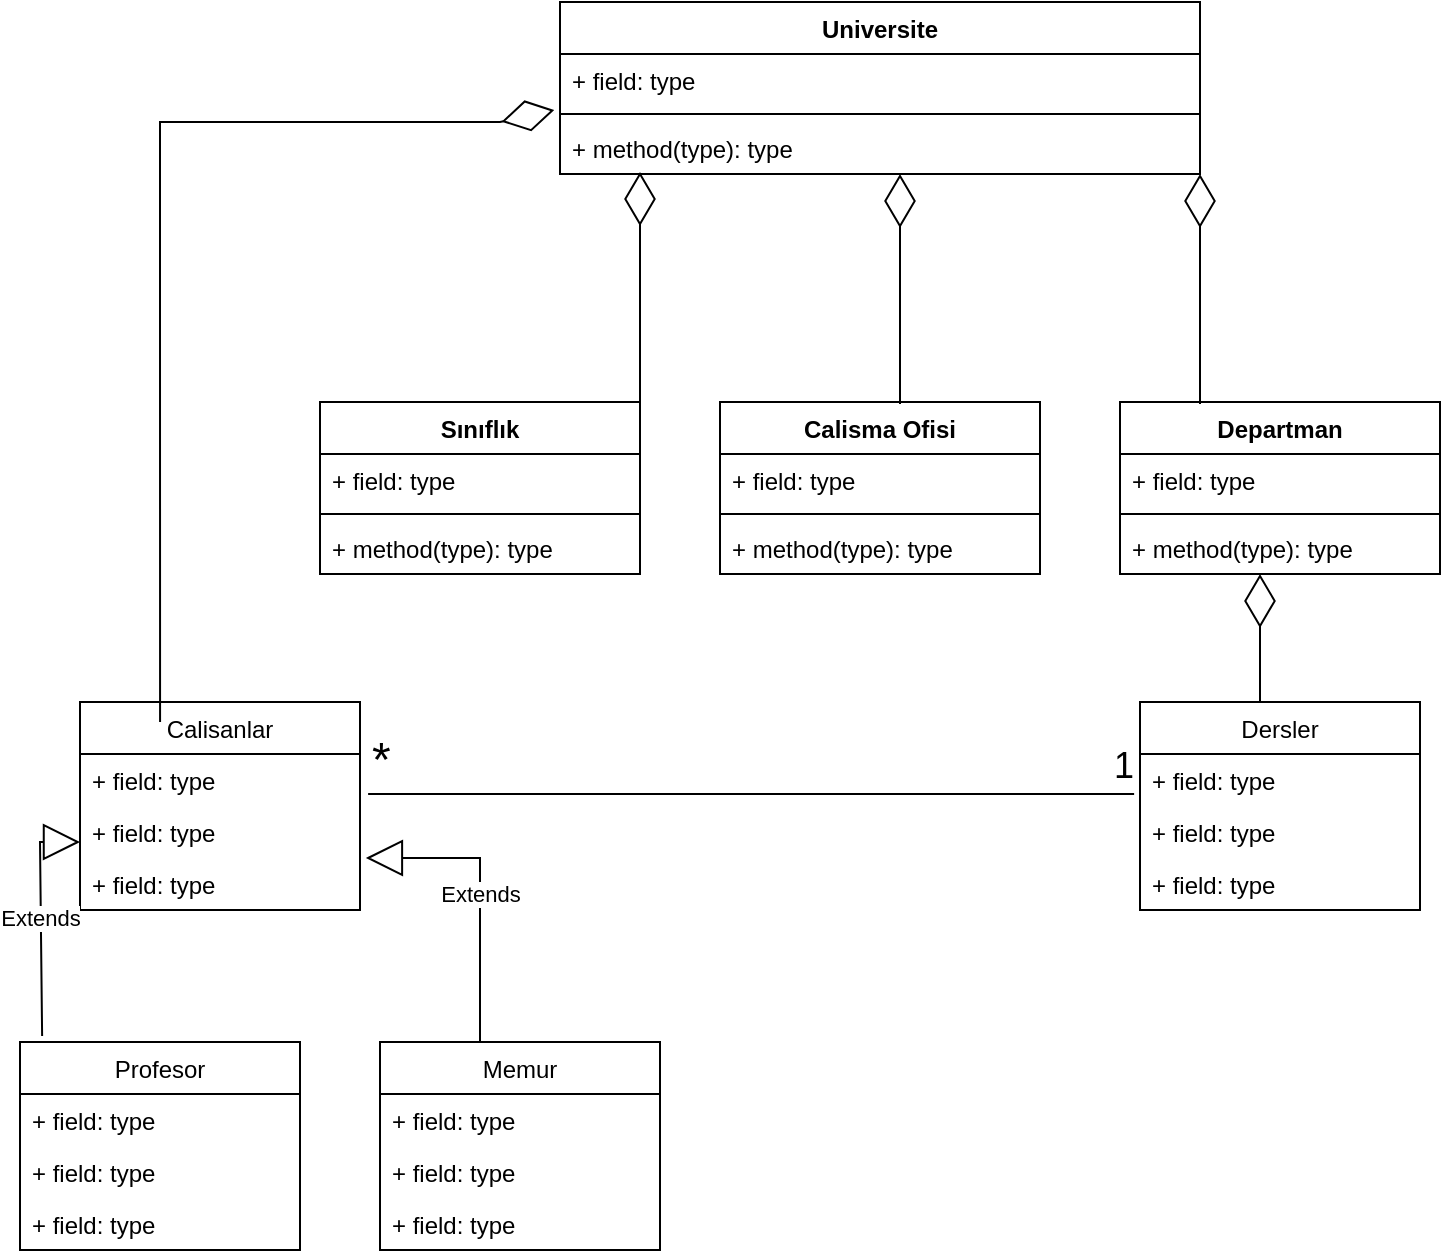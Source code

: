 <mxfile version="20.8.23" type="device"><diagram name="Sayfa -1" id="TlxL0wO684MXee5KiigB"><mxGraphModel dx="1434" dy="796" grid="1" gridSize="10" guides="1" tooltips="1" connect="1" arrows="1" fold="1" page="1" pageScale="1" pageWidth="827" pageHeight="1169" math="0" shadow="0"><root><mxCell id="0"/><mxCell id="1" parent="0"/><mxCell id="MnLz7aEyLj7ZoXJwojY3-1" value="Universite" style="swimlane;fontStyle=1;align=center;verticalAlign=top;childLayout=stackLayout;horizontal=1;startSize=26;horizontalStack=0;resizeParent=1;resizeParentMax=0;resizeLast=0;collapsible=1;marginBottom=0;" vertex="1" parent="1"><mxGeometry x="280" y="60" width="320" height="86" as="geometry"/></mxCell><mxCell id="MnLz7aEyLj7ZoXJwojY3-2" value="+ field: type" style="text;strokeColor=none;fillColor=none;align=left;verticalAlign=top;spacingLeft=4;spacingRight=4;overflow=hidden;rotatable=0;points=[[0,0.5],[1,0.5]];portConstraint=eastwest;" vertex="1" parent="MnLz7aEyLj7ZoXJwojY3-1"><mxGeometry y="26" width="320" height="26" as="geometry"/></mxCell><mxCell id="MnLz7aEyLj7ZoXJwojY3-3" value="" style="line;strokeWidth=1;fillColor=none;align=left;verticalAlign=middle;spacingTop=-1;spacingLeft=3;spacingRight=3;rotatable=0;labelPosition=right;points=[];portConstraint=eastwest;strokeColor=inherit;" vertex="1" parent="MnLz7aEyLj7ZoXJwojY3-1"><mxGeometry y="52" width="320" height="8" as="geometry"/></mxCell><mxCell id="MnLz7aEyLj7ZoXJwojY3-4" value="+ method(type): type" style="text;strokeColor=none;fillColor=none;align=left;verticalAlign=top;spacingLeft=4;spacingRight=4;overflow=hidden;rotatable=0;points=[[0,0.5],[1,0.5]];portConstraint=eastwest;" vertex="1" parent="MnLz7aEyLj7ZoXJwojY3-1"><mxGeometry y="60" width="320" height="26" as="geometry"/></mxCell><mxCell id="MnLz7aEyLj7ZoXJwojY3-33" value="" style="endArrow=diamondThin;endFill=0;endSize=24;html=1;rounded=0;exitX=1;exitY=0;exitDx=0;exitDy=0;" edge="1" parent="MnLz7aEyLj7ZoXJwojY3-1" source="MnLz7aEyLj7ZoXJwojY3-13"><mxGeometry width="160" relative="1" as="geometry"><mxPoint x="-120" y="85" as="sourcePoint"/><mxPoint x="40" y="85" as="targetPoint"/></mxGeometry></mxCell><mxCell id="MnLz7aEyLj7ZoXJwojY3-13" value="Sınıflık" style="swimlane;fontStyle=1;align=center;verticalAlign=top;childLayout=stackLayout;horizontal=1;startSize=26;horizontalStack=0;resizeParent=1;resizeParentMax=0;resizeLast=0;collapsible=1;marginBottom=0;" vertex="1" parent="1"><mxGeometry x="160" y="260" width="160" height="86" as="geometry"/></mxCell><mxCell id="MnLz7aEyLj7ZoXJwojY3-14" value="+ field: type" style="text;strokeColor=none;fillColor=none;align=left;verticalAlign=top;spacingLeft=4;spacingRight=4;overflow=hidden;rotatable=0;points=[[0,0.5],[1,0.5]];portConstraint=eastwest;" vertex="1" parent="MnLz7aEyLj7ZoXJwojY3-13"><mxGeometry y="26" width="160" height="26" as="geometry"/></mxCell><mxCell id="MnLz7aEyLj7ZoXJwojY3-15" value="" style="line;strokeWidth=1;fillColor=none;align=left;verticalAlign=middle;spacingTop=-1;spacingLeft=3;spacingRight=3;rotatable=0;labelPosition=right;points=[];portConstraint=eastwest;strokeColor=inherit;" vertex="1" parent="MnLz7aEyLj7ZoXJwojY3-13"><mxGeometry y="52" width="160" height="8" as="geometry"/></mxCell><mxCell id="MnLz7aEyLj7ZoXJwojY3-16" value="+ method(type): type" style="text;strokeColor=none;fillColor=none;align=left;verticalAlign=top;spacingLeft=4;spacingRight=4;overflow=hidden;rotatable=0;points=[[0,0.5],[1,0.5]];portConstraint=eastwest;" vertex="1" parent="MnLz7aEyLj7ZoXJwojY3-13"><mxGeometry y="60" width="160" height="26" as="geometry"/></mxCell><mxCell id="MnLz7aEyLj7ZoXJwojY3-25" value="Calisma Ofisi" style="swimlane;fontStyle=1;align=center;verticalAlign=top;childLayout=stackLayout;horizontal=1;startSize=26;horizontalStack=0;resizeParent=1;resizeParentMax=0;resizeLast=0;collapsible=1;marginBottom=0;" vertex="1" parent="1"><mxGeometry x="360" y="260" width="160" height="86" as="geometry"/></mxCell><mxCell id="MnLz7aEyLj7ZoXJwojY3-26" value="+ field: type" style="text;strokeColor=none;fillColor=none;align=left;verticalAlign=top;spacingLeft=4;spacingRight=4;overflow=hidden;rotatable=0;points=[[0,0.5],[1,0.5]];portConstraint=eastwest;" vertex="1" parent="MnLz7aEyLj7ZoXJwojY3-25"><mxGeometry y="26" width="160" height="26" as="geometry"/></mxCell><mxCell id="MnLz7aEyLj7ZoXJwojY3-27" value="" style="line;strokeWidth=1;fillColor=none;align=left;verticalAlign=middle;spacingTop=-1;spacingLeft=3;spacingRight=3;rotatable=0;labelPosition=right;points=[];portConstraint=eastwest;strokeColor=inherit;" vertex="1" parent="MnLz7aEyLj7ZoXJwojY3-25"><mxGeometry y="52" width="160" height="8" as="geometry"/></mxCell><mxCell id="MnLz7aEyLj7ZoXJwojY3-28" value="+ method(type): type" style="text;strokeColor=none;fillColor=none;align=left;verticalAlign=top;spacingLeft=4;spacingRight=4;overflow=hidden;rotatable=0;points=[[0,0.5],[1,0.5]];portConstraint=eastwest;" vertex="1" parent="MnLz7aEyLj7ZoXJwojY3-25"><mxGeometry y="60" width="160" height="26" as="geometry"/></mxCell><mxCell id="MnLz7aEyLj7ZoXJwojY3-29" value="Departman" style="swimlane;fontStyle=1;align=center;verticalAlign=top;childLayout=stackLayout;horizontal=1;startSize=26;horizontalStack=0;resizeParent=1;resizeParentMax=0;resizeLast=0;collapsible=1;marginBottom=0;" vertex="1" parent="1"><mxGeometry x="560" y="260" width="160" height="86" as="geometry"/></mxCell><mxCell id="MnLz7aEyLj7ZoXJwojY3-30" value="+ field: type" style="text;strokeColor=none;fillColor=none;align=left;verticalAlign=top;spacingLeft=4;spacingRight=4;overflow=hidden;rotatable=0;points=[[0,0.5],[1,0.5]];portConstraint=eastwest;" vertex="1" parent="MnLz7aEyLj7ZoXJwojY3-29"><mxGeometry y="26" width="160" height="26" as="geometry"/></mxCell><mxCell id="MnLz7aEyLj7ZoXJwojY3-31" value="" style="line;strokeWidth=1;fillColor=none;align=left;verticalAlign=middle;spacingTop=-1;spacingLeft=3;spacingRight=3;rotatable=0;labelPosition=right;points=[];portConstraint=eastwest;strokeColor=inherit;" vertex="1" parent="MnLz7aEyLj7ZoXJwojY3-29"><mxGeometry y="52" width="160" height="8" as="geometry"/></mxCell><mxCell id="MnLz7aEyLj7ZoXJwojY3-32" value="+ method(type): type" style="text;strokeColor=none;fillColor=none;align=left;verticalAlign=top;spacingLeft=4;spacingRight=4;overflow=hidden;rotatable=0;points=[[0,0.5],[1,0.5]];portConstraint=eastwest;" vertex="1" parent="MnLz7aEyLj7ZoXJwojY3-29"><mxGeometry y="60" width="160" height="26" as="geometry"/></mxCell><mxCell id="MnLz7aEyLj7ZoXJwojY3-34" value="" style="endArrow=diamondThin;endFill=0;endSize=24;html=1;rounded=0;exitX=1;exitY=0;exitDx=0;exitDy=0;" edge="1" parent="1"><mxGeometry width="160" relative="1" as="geometry"><mxPoint x="450" y="261" as="sourcePoint"/><mxPoint x="450" y="146" as="targetPoint"/></mxGeometry></mxCell><mxCell id="MnLz7aEyLj7ZoXJwojY3-35" value="" style="endArrow=diamondThin;endFill=0;endSize=24;html=1;rounded=0;exitX=1;exitY=0;exitDx=0;exitDy=0;" edge="1" parent="1"><mxGeometry width="160" relative="1" as="geometry"><mxPoint x="600" y="261" as="sourcePoint"/><mxPoint x="600" y="146" as="targetPoint"/></mxGeometry></mxCell><mxCell id="MnLz7aEyLj7ZoXJwojY3-36" value="Memur" style="swimlane;fontStyle=0;childLayout=stackLayout;horizontal=1;startSize=26;fillColor=none;horizontalStack=0;resizeParent=1;resizeParentMax=0;resizeLast=0;collapsible=1;marginBottom=0;" vertex="1" parent="1"><mxGeometry x="190" y="580" width="140" height="104" as="geometry"/></mxCell><mxCell id="MnLz7aEyLj7ZoXJwojY3-37" value="+ field: type" style="text;strokeColor=none;fillColor=none;align=left;verticalAlign=top;spacingLeft=4;spacingRight=4;overflow=hidden;rotatable=0;points=[[0,0.5],[1,0.5]];portConstraint=eastwest;" vertex="1" parent="MnLz7aEyLj7ZoXJwojY3-36"><mxGeometry y="26" width="140" height="26" as="geometry"/></mxCell><mxCell id="MnLz7aEyLj7ZoXJwojY3-38" value="+ field: type" style="text;strokeColor=none;fillColor=none;align=left;verticalAlign=top;spacingLeft=4;spacingRight=4;overflow=hidden;rotatable=0;points=[[0,0.5],[1,0.5]];portConstraint=eastwest;" vertex="1" parent="MnLz7aEyLj7ZoXJwojY3-36"><mxGeometry y="52" width="140" height="26" as="geometry"/></mxCell><mxCell id="MnLz7aEyLj7ZoXJwojY3-39" value="+ field: type" style="text;strokeColor=none;fillColor=none;align=left;verticalAlign=top;spacingLeft=4;spacingRight=4;overflow=hidden;rotatable=0;points=[[0,0.5],[1,0.5]];portConstraint=eastwest;" vertex="1" parent="MnLz7aEyLj7ZoXJwojY3-36"><mxGeometry y="78" width="140" height="26" as="geometry"/></mxCell><mxCell id="MnLz7aEyLj7ZoXJwojY3-40" value="Profesor" style="swimlane;fontStyle=0;childLayout=stackLayout;horizontal=1;startSize=26;fillColor=none;horizontalStack=0;resizeParent=1;resizeParentMax=0;resizeLast=0;collapsible=1;marginBottom=0;" vertex="1" parent="1"><mxGeometry x="10" y="580" width="140" height="104" as="geometry"/></mxCell><mxCell id="MnLz7aEyLj7ZoXJwojY3-41" value="+ field: type" style="text;strokeColor=none;fillColor=none;align=left;verticalAlign=top;spacingLeft=4;spacingRight=4;overflow=hidden;rotatable=0;points=[[0,0.5],[1,0.5]];portConstraint=eastwest;" vertex="1" parent="MnLz7aEyLj7ZoXJwojY3-40"><mxGeometry y="26" width="140" height="26" as="geometry"/></mxCell><mxCell id="MnLz7aEyLj7ZoXJwojY3-43" value="+ field: type" style="text;strokeColor=none;fillColor=none;align=left;verticalAlign=top;spacingLeft=4;spacingRight=4;overflow=hidden;rotatable=0;points=[[0,0.5],[1,0.5]];portConstraint=eastwest;" vertex="1" parent="MnLz7aEyLj7ZoXJwojY3-40"><mxGeometry y="52" width="140" height="26" as="geometry"/></mxCell><mxCell id="MnLz7aEyLj7ZoXJwojY3-42" value="+ field: type" style="text;strokeColor=none;fillColor=none;align=left;verticalAlign=top;spacingLeft=4;spacingRight=4;overflow=hidden;rotatable=0;points=[[0,0.5],[1,0.5]];portConstraint=eastwest;" vertex="1" parent="MnLz7aEyLj7ZoXJwojY3-40"><mxGeometry y="78" width="140" height="26" as="geometry"/></mxCell><mxCell id="MnLz7aEyLj7ZoXJwojY3-44" value="Calisanlar" style="swimlane;fontStyle=0;childLayout=stackLayout;horizontal=1;startSize=26;fillColor=none;horizontalStack=0;resizeParent=1;resizeParentMax=0;resizeLast=0;collapsible=1;marginBottom=0;" vertex="1" parent="1"><mxGeometry x="40" y="410" width="140" height="104" as="geometry"/></mxCell><mxCell id="MnLz7aEyLj7ZoXJwojY3-45" value="+ field: type" style="text;strokeColor=none;fillColor=none;align=left;verticalAlign=top;spacingLeft=4;spacingRight=4;overflow=hidden;rotatable=0;points=[[0,0.5],[1,0.5]];portConstraint=eastwest;" vertex="1" parent="MnLz7aEyLj7ZoXJwojY3-44"><mxGeometry y="26" width="140" height="26" as="geometry"/></mxCell><mxCell id="MnLz7aEyLj7ZoXJwojY3-46" value="+ field: type" style="text;strokeColor=none;fillColor=none;align=left;verticalAlign=top;spacingLeft=4;spacingRight=4;overflow=hidden;rotatable=0;points=[[0,0.5],[1,0.5]];portConstraint=eastwest;" vertex="1" parent="MnLz7aEyLj7ZoXJwojY3-44"><mxGeometry y="52" width="140" height="26" as="geometry"/></mxCell><mxCell id="MnLz7aEyLj7ZoXJwojY3-47" value="+ field: type" style="text;strokeColor=none;fillColor=none;align=left;verticalAlign=top;spacingLeft=4;spacingRight=4;overflow=hidden;rotatable=0;points=[[0,0.5],[1,0.5]];portConstraint=eastwest;" vertex="1" parent="MnLz7aEyLj7ZoXJwojY3-44"><mxGeometry y="78" width="140" height="26" as="geometry"/></mxCell><mxCell id="MnLz7aEyLj7ZoXJwojY3-48" value="Dersler" style="swimlane;fontStyle=0;childLayout=stackLayout;horizontal=1;startSize=26;fillColor=none;horizontalStack=0;resizeParent=1;resizeParentMax=0;resizeLast=0;collapsible=1;marginBottom=0;" vertex="1" parent="1"><mxGeometry x="570" y="410" width="140" height="104" as="geometry"/></mxCell><mxCell id="MnLz7aEyLj7ZoXJwojY3-49" value="+ field: type" style="text;strokeColor=none;fillColor=none;align=left;verticalAlign=top;spacingLeft=4;spacingRight=4;overflow=hidden;rotatable=0;points=[[0,0.5],[1,0.5]];portConstraint=eastwest;" vertex="1" parent="MnLz7aEyLj7ZoXJwojY3-48"><mxGeometry y="26" width="140" height="26" as="geometry"/></mxCell><mxCell id="MnLz7aEyLj7ZoXJwojY3-50" value="+ field: type" style="text;strokeColor=none;fillColor=none;align=left;verticalAlign=top;spacingLeft=4;spacingRight=4;overflow=hidden;rotatable=0;points=[[0,0.5],[1,0.5]];portConstraint=eastwest;" vertex="1" parent="MnLz7aEyLj7ZoXJwojY3-48"><mxGeometry y="52" width="140" height="26" as="geometry"/></mxCell><mxCell id="MnLz7aEyLj7ZoXJwojY3-51" value="+ field: type" style="text;strokeColor=none;fillColor=none;align=left;verticalAlign=top;spacingLeft=4;spacingRight=4;overflow=hidden;rotatable=0;points=[[0,0.5],[1,0.5]];portConstraint=eastwest;" vertex="1" parent="MnLz7aEyLj7ZoXJwojY3-48"><mxGeometry y="78" width="140" height="26" as="geometry"/></mxCell><mxCell id="MnLz7aEyLj7ZoXJwojY3-52" value="" style="endArrow=diamondThin;endFill=0;endSize=24;html=1;rounded=0;exitX=0.286;exitY=0.096;exitDx=0;exitDy=0;entryX=-0.009;entryY=1.077;entryDx=0;entryDy=0;entryPerimeter=0;exitPerimeter=0;" edge="1" parent="1" source="MnLz7aEyLj7ZoXJwojY3-44" target="MnLz7aEyLj7ZoXJwojY3-2"><mxGeometry width="160" relative="1" as="geometry"><mxPoint x="110" y="250" as="sourcePoint"/><mxPoint x="110" y="135" as="targetPoint"/><Array as="points"><mxPoint x="80" y="210"/><mxPoint x="80" y="120"/><mxPoint x="170" y="120"/><mxPoint x="230" y="120"/><mxPoint x="250" y="120"/></Array></mxGeometry></mxCell><mxCell id="MnLz7aEyLj7ZoXJwojY3-53" value="" style="endArrow=diamondThin;endFill=0;endSize=24;html=1;rounded=0;" edge="1" parent="1"><mxGeometry width="160" relative="1" as="geometry"><mxPoint x="630" y="410" as="sourcePoint"/><mxPoint x="630" y="346" as="targetPoint"/></mxGeometry></mxCell><mxCell id="MnLz7aEyLj7ZoXJwojY3-55" value="Extends" style="endArrow=block;endSize=16;endFill=0;html=1;rounded=0;exitX=0.079;exitY=-0.029;exitDx=0;exitDy=0;exitPerimeter=0;" edge="1" parent="1" source="MnLz7aEyLj7ZoXJwojY3-40"><mxGeometry width="160" relative="1" as="geometry"><mxPoint x="-10" y="480" as="sourcePoint"/><mxPoint x="40" y="480" as="targetPoint"/><Array as="points"><mxPoint x="20" y="480"/></Array></mxGeometry></mxCell><mxCell id="MnLz7aEyLj7ZoXJwojY3-56" value="Extends" style="endArrow=block;endSize=16;endFill=0;html=1;rounded=0;exitX=0.079;exitY=-0.029;exitDx=0;exitDy=0;exitPerimeter=0;entryX=1.021;entryY=1;entryDx=0;entryDy=0;entryPerimeter=0;" edge="1" parent="1" target="MnLz7aEyLj7ZoXJwojY3-46"><mxGeometry width="160" relative="1" as="geometry"><mxPoint x="240" y="580" as="sourcePoint"/><mxPoint x="270" y="490" as="targetPoint"/><Array as="points"><mxPoint x="240" y="488"/></Array></mxGeometry></mxCell><mxCell id="MnLz7aEyLj7ZoXJwojY3-60" value="" style="endArrow=none;html=1;edgeStyle=orthogonalEdgeStyle;rounded=0;entryX=-0.021;entryY=0.769;entryDx=0;entryDy=0;entryPerimeter=0;exitX=1.029;exitY=0.769;exitDx=0;exitDy=0;exitPerimeter=0;" edge="1" parent="1" source="MnLz7aEyLj7ZoXJwojY3-45" target="MnLz7aEyLj7ZoXJwojY3-49"><mxGeometry relative="1" as="geometry"><mxPoint x="320" y="450" as="sourcePoint"/><mxPoint x="480" y="450" as="targetPoint"/></mxGeometry></mxCell><mxCell id="MnLz7aEyLj7ZoXJwojY3-61" value="&lt;font style=&quot;font-size: 24px;&quot;&gt;*&lt;/font&gt;" style="edgeLabel;resizable=0;html=1;align=left;verticalAlign=bottom;" connectable="0" vertex="1" parent="MnLz7aEyLj7ZoXJwojY3-60"><mxGeometry x="-1" relative="1" as="geometry"/></mxCell><mxCell id="MnLz7aEyLj7ZoXJwojY3-62" value="&lt;font style=&quot;font-size: 18px;&quot;&gt;1&lt;/font&gt;" style="edgeLabel;resizable=0;html=1;align=right;verticalAlign=bottom;" connectable="0" vertex="1" parent="MnLz7aEyLj7ZoXJwojY3-60"><mxGeometry x="1" relative="1" as="geometry"/></mxCell></root></mxGraphModel></diagram></mxfile>